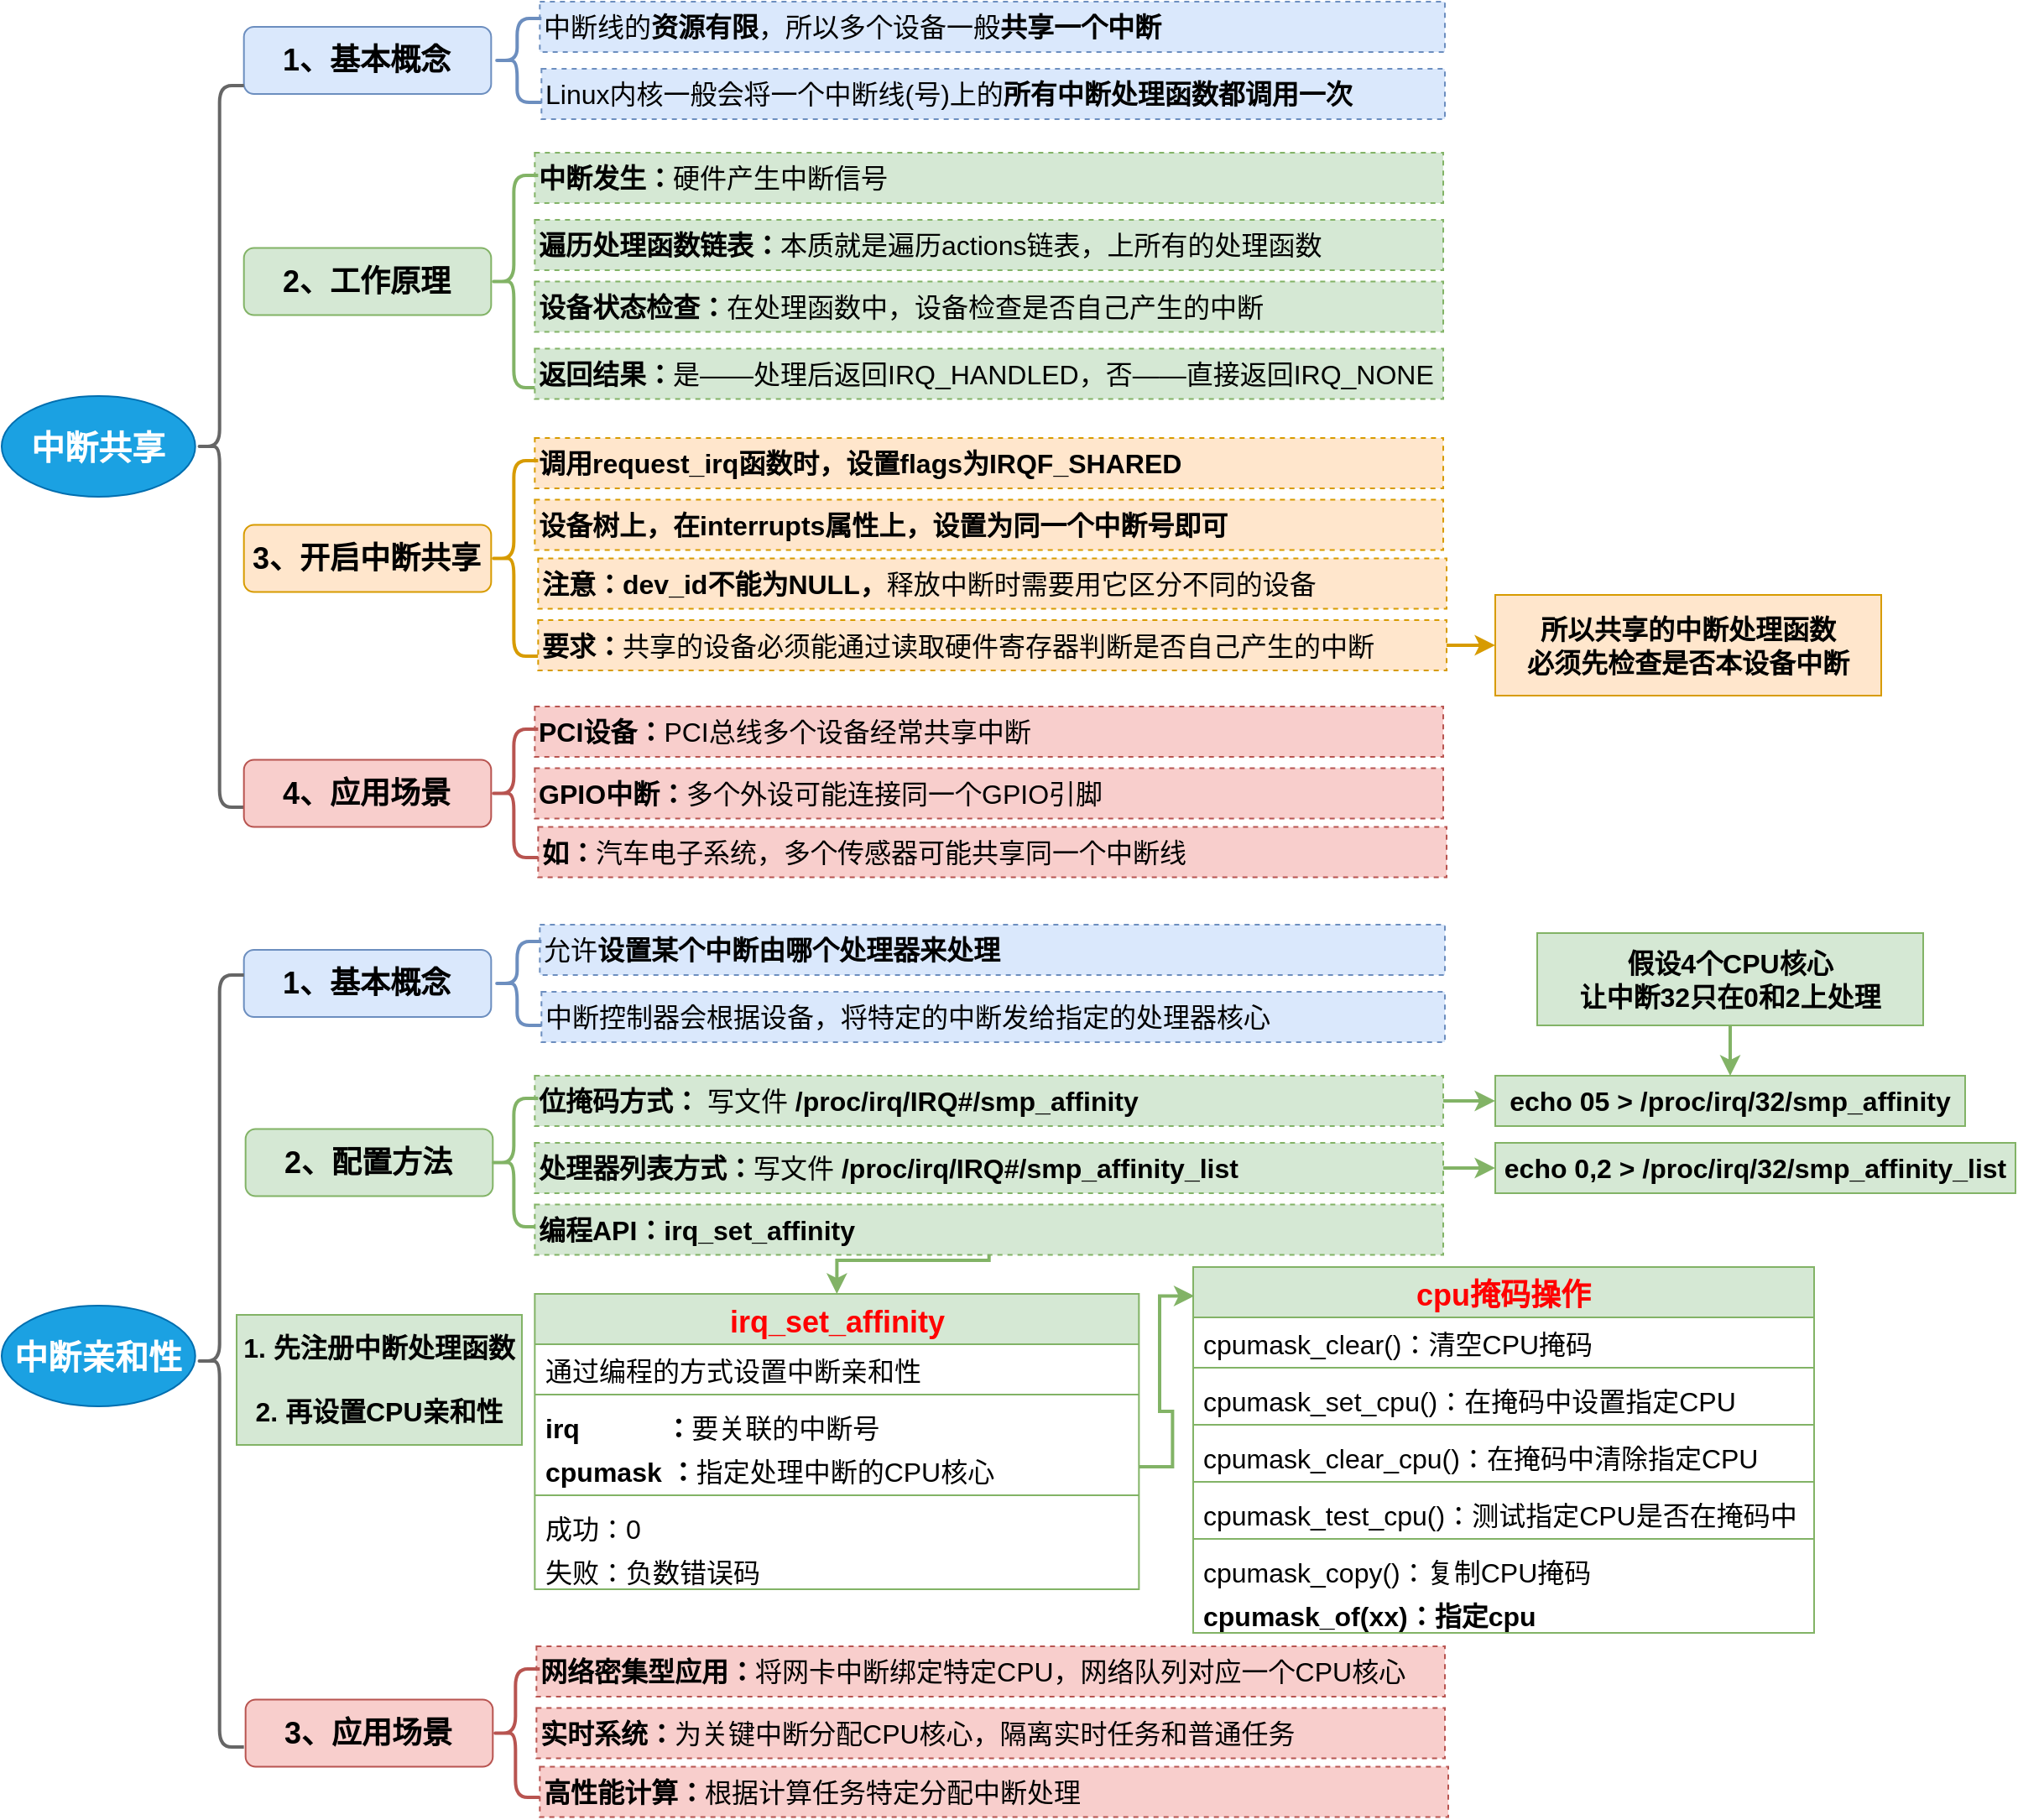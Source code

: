 <mxfile version="27.0.9">
  <diagram name="第 1 页" id="IJzpOib294g5p_OWRGwV">
    <mxGraphModel dx="2066" dy="2855" grid="1" gridSize="10" guides="1" tooltips="1" connect="1" arrows="1" fold="1" page="1" pageScale="1" pageWidth="1169" pageHeight="1654" math="0" shadow="0">
      <root>
        <mxCell id="0" />
        <mxCell id="1" parent="0" />
        <mxCell id="azhI_IpdhpdGgQq5YiUR-5" value="&lt;h2&gt;&lt;font style=&quot;font-size: 18px;&quot;&gt;2、工作原理&lt;/font&gt;&lt;/h2&gt;" style="rounded=1;whiteSpace=wrap;html=1;fillColor=#d5e8d4;strokeColor=#82b366;fontStyle=1" vertex="1" parent="1">
          <mxGeometry x="304.34" y="136.75" width="147.33" height="40" as="geometry" />
        </mxCell>
        <mxCell id="azhI_IpdhpdGgQq5YiUR-7" value="&lt;span style=&quot;font-size: 16px;&quot;&gt;&lt;b&gt;中断发生：&lt;/b&gt;硬件产生中断信号&lt;/span&gt;" style="text;html=1;align=left;verticalAlign=middle;whiteSpace=wrap;rounded=0;fillColor=#d5e8d4;strokeColor=#82b366;dashed=1;fontSize=14;" vertex="1" parent="1">
          <mxGeometry x="477.68" y="80" width="541.33" height="30" as="geometry" />
        </mxCell>
        <mxCell id="azhI_IpdhpdGgQq5YiUR-27" value="" style="shape=curlyBracket;whiteSpace=wrap;html=1;rounded=1;labelPosition=left;verticalLabelPosition=middle;align=right;verticalAlign=middle;fillColor=#d5e8d4;strokeColor=#82b366;strokeWidth=2;" vertex="1" parent="1">
          <mxGeometry x="450.68" y="93.5" width="29" height="126.5" as="geometry" />
        </mxCell>
        <mxCell id="azhI_IpdhpdGgQq5YiUR-29" value="&lt;h2&gt;&lt;font style=&quot;font-size: 18px;&quot;&gt;1、基本概念&lt;/font&gt;&lt;/h2&gt;" style="rounded=1;whiteSpace=wrap;html=1;fillColor=#dae8fc;strokeColor=#6c8ebf;fontStyle=1" vertex="1" parent="1">
          <mxGeometry x="304.34" y="5" width="147.33" height="40" as="geometry" />
        </mxCell>
        <mxCell id="azhI_IpdhpdGgQq5YiUR-32" value="&lt;span style=&quot;font-size: 16px;&quot;&gt;中断线的&lt;b&gt;资源有限&lt;/b&gt;，所以多个设备一般&lt;b&gt;共享一个中断&lt;/b&gt;&lt;/span&gt;" style="text;html=1;align=left;verticalAlign=middle;whiteSpace=wrap;rounded=0;fillColor=#dae8fc;strokeColor=#6c8ebf;dashed=1;fontSize=14;" vertex="1" parent="1">
          <mxGeometry x="480.67" y="-10" width="539.33" height="30" as="geometry" />
        </mxCell>
        <mxCell id="azhI_IpdhpdGgQq5YiUR-43" value="&lt;h1&gt;&lt;span style=&quot;font-size: 20px;&quot;&gt;中断共享&lt;/span&gt;&lt;/h1&gt;" style="ellipse;whiteSpace=wrap;html=1;fillColor=#1ba1e2;strokeColor=#006EAF;fontColor=#ffffff;fontStyle=1" vertex="1" parent="1">
          <mxGeometry x="160" y="225" width="115.34" height="60" as="geometry" />
        </mxCell>
        <mxCell id="azhI_IpdhpdGgQq5YiUR-45" value="" style="shape=curlyBracket;whiteSpace=wrap;html=1;rounded=1;labelPosition=left;verticalLabelPosition=middle;align=right;verticalAlign=middle;fillColor=#f5f5f5;strokeColor=#666666;strokeWidth=2;fontColor=#333333;" vertex="1" parent="1">
          <mxGeometry x="275.34" y="40" width="29" height="430" as="geometry" />
        </mxCell>
        <mxCell id="azhI_IpdhpdGgQq5YiUR-48" value="&lt;span style=&quot;font-size: 16px;&quot;&gt;Linux内核一般会将一个中断线(号)上的&lt;b&gt;所有中断处理函数都调用一次&lt;/b&gt;&lt;/span&gt;" style="text;html=1;align=left;verticalAlign=middle;whiteSpace=wrap;rounded=0;fillColor=#dae8fc;strokeColor=#6c8ebf;dashed=1;fontSize=14;" vertex="1" parent="1">
          <mxGeometry x="481.66" y="30" width="538.34" height="30" as="geometry" />
        </mxCell>
        <mxCell id="azhI_IpdhpdGgQq5YiUR-49" value="" style="shape=curlyBracket;whiteSpace=wrap;html=1;rounded=1;labelPosition=left;verticalLabelPosition=middle;align=right;verticalAlign=middle;fillColor=#dae8fc;strokeColor=#6c8ebf;strokeWidth=2;" vertex="1" parent="1">
          <mxGeometry x="452.66" width="29" height="50" as="geometry" />
        </mxCell>
        <mxCell id="azhI_IpdhpdGgQq5YiUR-51" value="&lt;span style=&quot;font-size: 16px;&quot;&gt;&lt;b&gt;遍历处理函数链表：&lt;/b&gt;本质就是遍历actions链表，上所有的处理函数&lt;/span&gt;" style="text;html=1;align=left;verticalAlign=middle;whiteSpace=wrap;rounded=0;fillColor=#d5e8d4;strokeColor=#82b366;dashed=1;fontSize=14;" vertex="1" parent="1">
          <mxGeometry x="477.68" y="120" width="541.33" height="30" as="geometry" />
        </mxCell>
        <mxCell id="azhI_IpdhpdGgQq5YiUR-52" value="&lt;span style=&quot;font-size: 16px;&quot;&gt;&lt;b&gt;设备状态检查：&lt;/b&gt;在处理函数中，设备检查是否自己产生的中断&lt;/span&gt;" style="text;html=1;align=left;verticalAlign=middle;whiteSpace=wrap;rounded=0;fillColor=#d5e8d4;strokeColor=#82b366;dashed=1;fontSize=14;" vertex="1" parent="1">
          <mxGeometry x="477.68" y="156.75" width="541.33" height="30" as="geometry" />
        </mxCell>
        <mxCell id="azhI_IpdhpdGgQq5YiUR-53" value="&lt;span style=&quot;font-size: 16px;&quot;&gt;&lt;b&gt;返回结果：&lt;/b&gt;是——处理后返回IRQ_HANDLED，否——直接返回IRQ_NONE&lt;/span&gt;" style="text;html=1;align=left;verticalAlign=middle;whiteSpace=wrap;rounded=0;fillColor=#d5e8d4;strokeColor=#82b366;dashed=1;fontSize=14;" vertex="1" parent="1">
          <mxGeometry x="477.68" y="196.75" width="541.33" height="30" as="geometry" />
        </mxCell>
        <mxCell id="azhI_IpdhpdGgQq5YiUR-55" value="&lt;h2&gt;&lt;font style=&quot;font-size: 18px;&quot;&gt;3、开启中断共享&lt;/font&gt;&lt;/h2&gt;" style="rounded=1;whiteSpace=wrap;html=1;fillColor=#ffe6cc;strokeColor=#d79b00;fontStyle=1" vertex="1" parent="1">
          <mxGeometry x="304.34" y="301.75" width="147.33" height="40" as="geometry" />
        </mxCell>
        <mxCell id="azhI_IpdhpdGgQq5YiUR-56" value="&lt;span style=&quot;font-size: 16px;&quot;&gt;&lt;b&gt;调用request_irq函数时，设置flags为IRQF_SHARED&lt;/b&gt;&lt;/span&gt;" style="text;html=1;align=left;verticalAlign=middle;whiteSpace=wrap;rounded=0;fillColor=#ffe6cc;strokeColor=#d79b00;dashed=1;fontSize=14;" vertex="1" parent="1">
          <mxGeometry x="477.68" y="250" width="541.33" height="30" as="geometry" />
        </mxCell>
        <mxCell id="azhI_IpdhpdGgQq5YiUR-57" value="" style="shape=curlyBracket;whiteSpace=wrap;html=1;rounded=1;labelPosition=left;verticalLabelPosition=middle;align=right;verticalAlign=middle;fillColor=#ffe6cc;strokeColor=#d79b00;strokeWidth=2;" vertex="1" parent="1">
          <mxGeometry x="450.68" y="263.5" width="29" height="116.5" as="geometry" />
        </mxCell>
        <mxCell id="azhI_IpdhpdGgQq5YiUR-58" value="&lt;span style=&quot;font-size: 16px;&quot;&gt;&lt;b&gt;注意：dev_id不能为NULL，&lt;/b&gt;释放中断时需要用它区分不同的设备&lt;/span&gt;" style="text;html=1;align=left;verticalAlign=middle;whiteSpace=wrap;rounded=0;fillColor=#ffe6cc;strokeColor=#d79b00;dashed=1;fontSize=14;" vertex="1" parent="1">
          <mxGeometry x="479.68" y="321.75" width="541.33" height="30" as="geometry" />
        </mxCell>
        <mxCell id="azhI_IpdhpdGgQq5YiUR-63" style="edgeStyle=orthogonalEdgeStyle;rounded=0;orthogonalLoop=1;jettySize=auto;html=1;entryX=0;entryY=0.5;entryDx=0;entryDy=0;fillColor=#ffe6cc;strokeColor=#d79b00;strokeWidth=2;" edge="1" parent="1" source="azhI_IpdhpdGgQq5YiUR-59" target="azhI_IpdhpdGgQq5YiUR-62">
          <mxGeometry relative="1" as="geometry" />
        </mxCell>
        <mxCell id="azhI_IpdhpdGgQq5YiUR-59" value="&lt;span style=&quot;font-size: 16px;&quot;&gt;&lt;b&gt;要求：&lt;/b&gt;共享的设备必须能通过读取硬件寄存器判断是否自己产生的中断&lt;/span&gt;" style="text;html=1;align=left;verticalAlign=middle;whiteSpace=wrap;rounded=0;fillColor=#ffe6cc;strokeColor=#d79b00;dashed=1;fontSize=14;" vertex="1" parent="1">
          <mxGeometry x="479.68" y="358.5" width="541.33" height="30" as="geometry" />
        </mxCell>
        <mxCell id="azhI_IpdhpdGgQq5YiUR-61" value="&lt;span style=&quot;font-size: 16px;&quot;&gt;&lt;b&gt;设备树上，在interrupts属性上，设置为同一个中断号即可&lt;/b&gt;&lt;/span&gt;" style="text;html=1;align=left;verticalAlign=middle;whiteSpace=wrap;rounded=0;fillColor=#ffe6cc;strokeColor=#d79b00;dashed=1;fontSize=14;" vertex="1" parent="1">
          <mxGeometry x="477.68" y="286.75" width="541.33" height="30" as="geometry" />
        </mxCell>
        <mxCell id="azhI_IpdhpdGgQq5YiUR-62" value="&lt;span style=&quot;font-size: 16px;&quot;&gt;&lt;b&gt;所以共享的中断处理函数&lt;br&gt;必须先检查是否本设备中断&lt;/b&gt;&lt;/span&gt;" style="rounded=0;whiteSpace=wrap;html=1;fillColor=#ffe6cc;strokeColor=#d79b00;" vertex="1" parent="1">
          <mxGeometry x="1050" y="343.5" width="230" height="60" as="geometry" />
        </mxCell>
        <mxCell id="azhI_IpdhpdGgQq5YiUR-64" value="&lt;h2&gt;&lt;font style=&quot;font-size: 18px;&quot;&gt;4、应用场景&lt;/font&gt;&lt;/h2&gt;" style="rounded=1;whiteSpace=wrap;html=1;fillColor=#f8cecc;strokeColor=#b85450;fontStyle=1" vertex="1" parent="1">
          <mxGeometry x="304.34" y="441.75" width="147.33" height="40" as="geometry" />
        </mxCell>
        <mxCell id="azhI_IpdhpdGgQq5YiUR-65" value="&lt;span style=&quot;font-size: 16px;&quot;&gt;&lt;b&gt;PCI设备：&lt;/b&gt;PCI总线多个设备经常共享中断&lt;/span&gt;" style="text;html=1;align=left;verticalAlign=middle;whiteSpace=wrap;rounded=0;fillColor=#f8cecc;strokeColor=#b85450;dashed=1;fontSize=14;" vertex="1" parent="1">
          <mxGeometry x="477.68" y="410" width="541.33" height="30" as="geometry" />
        </mxCell>
        <mxCell id="azhI_IpdhpdGgQq5YiUR-66" value="" style="shape=curlyBracket;whiteSpace=wrap;html=1;rounded=1;labelPosition=left;verticalLabelPosition=middle;align=right;verticalAlign=middle;fillColor=#f8cecc;strokeColor=#b85450;strokeWidth=2;" vertex="1" parent="1">
          <mxGeometry x="450.68" y="423.5" width="29" height="76.5" as="geometry" />
        </mxCell>
        <mxCell id="azhI_IpdhpdGgQq5YiUR-67" value="&lt;span style=&quot;font-size: 16px;&quot;&gt;&lt;b&gt;如：&lt;/b&gt;汽车电子系统，多个传感器可能共享同一个中断线&lt;/span&gt;" style="text;html=1;align=left;verticalAlign=middle;whiteSpace=wrap;rounded=0;fillColor=#f8cecc;strokeColor=#b85450;dashed=1;fontSize=14;" vertex="1" parent="1">
          <mxGeometry x="479.68" y="481.75" width="541.33" height="30" as="geometry" />
        </mxCell>
        <mxCell id="azhI_IpdhpdGgQq5YiUR-69" value="&lt;span style=&quot;font-size: 16px;&quot;&gt;&lt;b&gt;GPIO中断：&lt;/b&gt;多个外设可能连接同一个GPIO引脚&lt;/span&gt;" style="text;html=1;align=left;verticalAlign=middle;whiteSpace=wrap;rounded=0;fillColor=#f8cecc;strokeColor=#b85450;dashed=1;fontSize=14;" vertex="1" parent="1">
          <mxGeometry x="477.68" y="446.75" width="541.33" height="30" as="geometry" />
        </mxCell>
        <mxCell id="azhI_IpdhpdGgQq5YiUR-70" value="&lt;h2&gt;&lt;font style=&quot;font-size: 18px;&quot;&gt;2、配置方法&lt;/font&gt;&lt;/h2&gt;" style="rounded=1;whiteSpace=wrap;html=1;fillColor=#d5e8d4;strokeColor=#82b366;fontStyle=1" vertex="1" parent="1">
          <mxGeometry x="305.33" y="661.75" width="147.33" height="40" as="geometry" />
        </mxCell>
        <mxCell id="azhI_IpdhpdGgQq5YiUR-99" style="edgeStyle=orthogonalEdgeStyle;rounded=0;orthogonalLoop=1;jettySize=auto;html=1;entryX=0;entryY=0.5;entryDx=0;entryDy=0;fillColor=#d5e8d4;strokeColor=#82b366;strokeWidth=2;" edge="1" parent="1" source="azhI_IpdhpdGgQq5YiUR-71" target="azhI_IpdhpdGgQq5YiUR-96">
          <mxGeometry relative="1" as="geometry" />
        </mxCell>
        <mxCell id="azhI_IpdhpdGgQq5YiUR-71" value="&lt;span style=&quot;font-size: 16px;&quot;&gt;&lt;b&gt;位掩码方式： &lt;/b&gt;写文件 &lt;b&gt;/proc/irq/IRQ#/smp_affinity&lt;/b&gt;&lt;/span&gt;" style="text;html=1;align=left;verticalAlign=middle;whiteSpace=wrap;rounded=0;fillColor=#d5e8d4;strokeColor=#82b366;dashed=1;fontSize=14;" vertex="1" parent="1">
          <mxGeometry x="477.68" y="630" width="541.33" height="30" as="geometry" />
        </mxCell>
        <mxCell id="azhI_IpdhpdGgQq5YiUR-72" value="" style="shape=curlyBracket;whiteSpace=wrap;html=1;rounded=1;labelPosition=left;verticalLabelPosition=middle;align=right;verticalAlign=middle;fillColor=#d5e8d4;strokeColor=#82b366;strokeWidth=2;" vertex="1" parent="1">
          <mxGeometry x="450.68" y="643.5" width="29" height="76.5" as="geometry" />
        </mxCell>
        <mxCell id="azhI_IpdhpdGgQq5YiUR-73" value="&lt;h2&gt;&lt;font style=&quot;font-size: 18px;&quot;&gt;1、基本概念&lt;/font&gt;&lt;/h2&gt;" style="rounded=1;whiteSpace=wrap;html=1;fillColor=#dae8fc;strokeColor=#6c8ebf;fontStyle=1" vertex="1" parent="1">
          <mxGeometry x="304.34" y="555" width="147.33" height="40" as="geometry" />
        </mxCell>
        <mxCell id="azhI_IpdhpdGgQq5YiUR-74" value="&lt;span style=&quot;font-size: 16px;&quot;&gt;允许&lt;b&gt;设置某个中断由哪个处理器来处理&lt;/b&gt;&lt;/span&gt;" style="text;html=1;align=left;verticalAlign=middle;whiteSpace=wrap;rounded=0;fillColor=#dae8fc;strokeColor=#6c8ebf;dashed=1;fontSize=14;" vertex="1" parent="1">
          <mxGeometry x="480.67" y="540" width="539.33" height="30" as="geometry" />
        </mxCell>
        <mxCell id="azhI_IpdhpdGgQq5YiUR-75" value="&lt;h1&gt;&lt;span style=&quot;font-size: 20px;&quot;&gt;中断亲和性&lt;/span&gt;&lt;/h1&gt;" style="ellipse;whiteSpace=wrap;html=1;fillColor=#1ba1e2;strokeColor=#006EAF;fontColor=#ffffff;fontStyle=1" vertex="1" parent="1">
          <mxGeometry x="160" y="767" width="115.34" height="60" as="geometry" />
        </mxCell>
        <mxCell id="azhI_IpdhpdGgQq5YiUR-76" value="" style="shape=curlyBracket;whiteSpace=wrap;html=1;rounded=1;labelPosition=left;verticalLabelPosition=middle;align=right;verticalAlign=middle;fillColor=#f5f5f5;strokeColor=#666666;strokeWidth=2;fontColor=#333333;" vertex="1" parent="1">
          <mxGeometry x="275.34" y="570" width="29" height="460" as="geometry" />
        </mxCell>
        <mxCell id="azhI_IpdhpdGgQq5YiUR-77" value="&lt;span style=&quot;font-size: 16px;&quot;&gt;中断控制器会根据设备，将特定的中断发给指定的处理器核心&lt;/span&gt;" style="text;html=1;align=left;verticalAlign=middle;whiteSpace=wrap;rounded=0;fillColor=#dae8fc;strokeColor=#6c8ebf;dashed=1;fontSize=14;" vertex="1" parent="1">
          <mxGeometry x="481.66" y="580" width="538.34" height="30" as="geometry" />
        </mxCell>
        <mxCell id="azhI_IpdhpdGgQq5YiUR-78" value="" style="shape=curlyBracket;whiteSpace=wrap;html=1;rounded=1;labelPosition=left;verticalLabelPosition=middle;align=right;verticalAlign=middle;fillColor=#dae8fc;strokeColor=#6c8ebf;strokeWidth=2;" vertex="1" parent="1">
          <mxGeometry x="452.66" y="550" width="29" height="50" as="geometry" />
        </mxCell>
        <mxCell id="azhI_IpdhpdGgQq5YiUR-100" style="edgeStyle=orthogonalEdgeStyle;rounded=0;orthogonalLoop=1;jettySize=auto;html=1;entryX=0;entryY=0.5;entryDx=0;entryDy=0;fillColor=#d5e8d4;strokeColor=#82b366;strokeWidth=2;" edge="1" parent="1" source="azhI_IpdhpdGgQq5YiUR-79" target="azhI_IpdhpdGgQq5YiUR-98">
          <mxGeometry relative="1" as="geometry" />
        </mxCell>
        <mxCell id="azhI_IpdhpdGgQq5YiUR-79" value="&lt;span style=&quot;font-size: 16px;&quot;&gt;&lt;b&gt;处理器列表方式：&lt;/b&gt;写文件 &lt;b&gt;/proc/irq/IRQ#/smp_affinity_list&lt;/b&gt;&lt;/span&gt;" style="text;html=1;align=left;verticalAlign=middle;whiteSpace=wrap;rounded=0;fillColor=#d5e8d4;strokeColor=#82b366;dashed=1;fontSize=14;" vertex="1" parent="1">
          <mxGeometry x="477.68" y="670" width="541.33" height="30" as="geometry" />
        </mxCell>
        <mxCell id="azhI_IpdhpdGgQq5YiUR-133" style="edgeStyle=orthogonalEdgeStyle;rounded=0;orthogonalLoop=1;jettySize=auto;html=1;entryX=0.5;entryY=0;entryDx=0;entryDy=0;fillColor=#d5e8d4;strokeColor=#82b366;strokeWidth=2;" edge="1" parent="1" source="azhI_IpdhpdGgQq5YiUR-80" target="azhI_IpdhpdGgQq5YiUR-103">
          <mxGeometry relative="1" as="geometry">
            <Array as="points">
              <mxPoint x="748" y="740" />
              <mxPoint x="658" y="740" />
            </Array>
          </mxGeometry>
        </mxCell>
        <mxCell id="azhI_IpdhpdGgQq5YiUR-80" value="&lt;span style=&quot;font-size: 16px;&quot;&gt;&lt;b&gt;编程API：irq_set_affinity&lt;/b&gt;&lt;/span&gt;" style="text;html=1;align=left;verticalAlign=middle;whiteSpace=wrap;rounded=0;fillColor=#d5e8d4;strokeColor=#82b366;dashed=1;fontSize=14;" vertex="1" parent="1">
          <mxGeometry x="477.68" y="706.75" width="541.33" height="30" as="geometry" />
        </mxCell>
        <mxCell id="azhI_IpdhpdGgQq5YiUR-90" value="&lt;h2&gt;&lt;font style=&quot;font-size: 18px;&quot;&gt;3、应用场景&lt;/font&gt;&lt;/h2&gt;" style="rounded=1;whiteSpace=wrap;html=1;fillColor=#f8cecc;strokeColor=#b85450;fontStyle=1" vertex="1" parent="1">
          <mxGeometry x="305.33" y="1001.75" width="147.33" height="40" as="geometry" />
        </mxCell>
        <mxCell id="azhI_IpdhpdGgQq5YiUR-91" value="&lt;span style=&quot;font-size: 16px;&quot;&gt;&lt;b&gt;网络密集型应用：&lt;/b&gt;将网卡中断绑定特定CPU，网络队列对应一个CPU核心&lt;/span&gt;" style="text;html=1;align=left;verticalAlign=middle;whiteSpace=wrap;rounded=0;fillColor=#f8cecc;strokeColor=#b85450;dashed=1;fontSize=14;" vertex="1" parent="1">
          <mxGeometry x="478.67" y="970" width="541.33" height="30" as="geometry" />
        </mxCell>
        <mxCell id="azhI_IpdhpdGgQq5YiUR-92" value="" style="shape=curlyBracket;whiteSpace=wrap;html=1;rounded=1;labelPosition=left;verticalLabelPosition=middle;align=right;verticalAlign=middle;fillColor=#f8cecc;strokeColor=#b85450;strokeWidth=2;" vertex="1" parent="1">
          <mxGeometry x="451.67" y="983.5" width="29" height="76.5" as="geometry" />
        </mxCell>
        <mxCell id="azhI_IpdhpdGgQq5YiUR-93" value="&lt;span style=&quot;font-size: 16px;&quot;&gt;&lt;b&gt;高性能计算：&lt;/b&gt;根据计算任务特定分配中断处理&lt;/span&gt;" style="text;html=1;align=left;verticalAlign=middle;whiteSpace=wrap;rounded=0;fillColor=#f8cecc;strokeColor=#b85450;dashed=1;fontSize=14;" vertex="1" parent="1">
          <mxGeometry x="480.67" y="1041.75" width="541.33" height="30" as="geometry" />
        </mxCell>
        <mxCell id="azhI_IpdhpdGgQq5YiUR-94" value="&lt;span style=&quot;font-size: 16px;&quot;&gt;&lt;b&gt;实时系统：&lt;/b&gt;为关键中断分配CPU核心，隔离实时任务和普通任务&lt;/span&gt;" style="text;html=1;align=left;verticalAlign=middle;whiteSpace=wrap;rounded=0;fillColor=#f8cecc;strokeColor=#b85450;dashed=1;fontSize=14;" vertex="1" parent="1">
          <mxGeometry x="478.67" y="1006.75" width="541.33" height="30" as="geometry" />
        </mxCell>
        <mxCell id="azhI_IpdhpdGgQq5YiUR-102" style="edgeStyle=orthogonalEdgeStyle;rounded=0;orthogonalLoop=1;jettySize=auto;html=1;entryX=0.5;entryY=0;entryDx=0;entryDy=0;fillColor=#d5e8d4;strokeColor=#82b366;strokeWidth=2;" edge="1" parent="1" source="azhI_IpdhpdGgQq5YiUR-95" target="azhI_IpdhpdGgQq5YiUR-96">
          <mxGeometry relative="1" as="geometry" />
        </mxCell>
        <mxCell id="azhI_IpdhpdGgQq5YiUR-95" value="&lt;span style=&quot;font-size: 16px;&quot;&gt;&lt;b&gt;假设4个CPU核心&lt;br&gt;让中断32只在0和2上处理&lt;/b&gt;&lt;/span&gt;" style="rounded=0;whiteSpace=wrap;html=1;fillColor=#d5e8d4;strokeColor=#82b366;" vertex="1" parent="1">
          <mxGeometry x="1075" y="545" width="230" height="55" as="geometry" />
        </mxCell>
        <mxCell id="azhI_IpdhpdGgQq5YiUR-96" value="&lt;span style=&quot;font-size: 16px;&quot;&gt;&lt;b&gt;echo 05 &amp;gt; /proc/irq/32/smp_affinity&lt;/b&gt;&lt;/span&gt;" style="rounded=0;whiteSpace=wrap;html=1;fillColor=#d5e8d4;strokeColor=#82b366;" vertex="1" parent="1">
          <mxGeometry x="1050" y="630" width="280" height="30" as="geometry" />
        </mxCell>
        <mxCell id="azhI_IpdhpdGgQq5YiUR-98" value="&lt;span style=&quot;font-size: 16px;&quot;&gt;&lt;b&gt;echo 0,2 &amp;gt; /proc/irq/32/smp_affinity_list&lt;/b&gt;&lt;/span&gt;" style="rounded=0;whiteSpace=wrap;html=1;fillColor=#d5e8d4;strokeColor=#82b366;" vertex="1" parent="1">
          <mxGeometry x="1050" y="670" width="310" height="30" as="geometry" />
        </mxCell>
        <mxCell id="azhI_IpdhpdGgQq5YiUR-103" value="&lt;font color=&quot;#ff0000&quot;&gt;&lt;span style=&quot;font-size: 18px;&quot;&gt;irq_set_affinity&lt;/span&gt;&lt;/font&gt;" style="swimlane;fontStyle=1;align=center;verticalAlign=top;childLayout=stackLayout;horizontal=1;startSize=30;horizontalStack=0;resizeParent=1;resizeParentMax=0;resizeLast=0;collapsible=1;marginBottom=0;whiteSpace=wrap;html=1;fillColor=#d5e8d4;strokeColor=#82b366;" vertex="1" parent="1">
          <mxGeometry x="477.68" y="760" width="360" height="176" as="geometry" />
        </mxCell>
        <mxCell id="azhI_IpdhpdGgQq5YiUR-104" value="&lt;span style=&quot;font-size: 16px;&quot;&gt;通过编程的方式设置中断亲和性&lt;/span&gt;" style="text;strokeColor=none;fillColor=none;align=left;verticalAlign=top;spacingLeft=4;spacingRight=4;overflow=hidden;rotatable=0;points=[[0,0.5],[1,0.5]];portConstraint=eastwest;whiteSpace=wrap;html=1;" vertex="1" parent="azhI_IpdhpdGgQq5YiUR-103">
          <mxGeometry y="30" width="360" height="26" as="geometry" />
        </mxCell>
        <mxCell id="azhI_IpdhpdGgQq5YiUR-105" value="" style="line;strokeWidth=1;fillColor=none;align=left;verticalAlign=middle;spacingTop=-1;spacingLeft=3;spacingRight=3;rotatable=0;labelPosition=right;points=[];portConstraint=eastwest;strokeColor=inherit;" vertex="1" parent="azhI_IpdhpdGgQq5YiUR-103">
          <mxGeometry y="56" width="360" height="8" as="geometry" />
        </mxCell>
        <mxCell id="azhI_IpdhpdGgQq5YiUR-106" value="&lt;span style=&quot;font-size: 16px;&quot;&gt;&lt;b&gt;irq&lt;span style=&quot;white-space: pre;&quot;&gt;&#x9;&lt;/span&gt;&lt;span style=&quot;white-space: pre;&quot;&gt;&#x9;&lt;/span&gt;：&lt;/b&gt;要关联的中断号&lt;/span&gt;" style="text;strokeColor=none;fillColor=none;align=left;verticalAlign=top;spacingLeft=4;spacingRight=4;overflow=hidden;rotatable=0;points=[[0,0.5],[1,0.5]];portConstraint=eastwest;whiteSpace=wrap;html=1;" vertex="1" parent="azhI_IpdhpdGgQq5YiUR-103">
          <mxGeometry y="64" width="360" height="26" as="geometry" />
        </mxCell>
        <mxCell id="azhI_IpdhpdGgQq5YiUR-107" value="&lt;span style=&quot;font-size: 16px;&quot;&gt;&lt;b&gt;cpumask ：&lt;/b&gt;指定处理中断的CPU核心&lt;/span&gt;" style="text;strokeColor=none;fillColor=none;align=left;verticalAlign=top;spacingLeft=4;spacingRight=4;overflow=hidden;rotatable=0;points=[[0,0.5],[1,0.5]];portConstraint=eastwest;whiteSpace=wrap;html=1;" vertex="1" parent="azhI_IpdhpdGgQq5YiUR-103">
          <mxGeometry y="90" width="360" height="26" as="geometry" />
        </mxCell>
        <mxCell id="azhI_IpdhpdGgQq5YiUR-111" value="" style="line;strokeWidth=1;fillColor=none;align=left;verticalAlign=middle;spacingTop=-1;spacingLeft=3;spacingRight=3;rotatable=0;labelPosition=right;points=[];portConstraint=eastwest;strokeColor=inherit;" vertex="1" parent="azhI_IpdhpdGgQq5YiUR-103">
          <mxGeometry y="116" width="360" height="8" as="geometry" />
        </mxCell>
        <mxCell id="azhI_IpdhpdGgQq5YiUR-112" value="&lt;span style=&quot;font-size: 16px;&quot;&gt;成功：0&lt;/span&gt;" style="text;strokeColor=none;fillColor=none;align=left;verticalAlign=top;spacingLeft=4;spacingRight=4;overflow=hidden;rotatable=0;points=[[0,0.5],[1,0.5]];portConstraint=eastwest;whiteSpace=wrap;html=1;" vertex="1" parent="azhI_IpdhpdGgQq5YiUR-103">
          <mxGeometry y="124" width="360" height="26" as="geometry" />
        </mxCell>
        <mxCell id="azhI_IpdhpdGgQq5YiUR-113" value="&lt;span style=&quot;font-size: 16px;&quot;&gt;失败：负数错误码&lt;/span&gt;" style="text;strokeColor=none;fillColor=none;align=left;verticalAlign=top;spacingLeft=4;spacingRight=4;overflow=hidden;rotatable=0;points=[[0,0.5],[1,0.5]];portConstraint=eastwest;whiteSpace=wrap;html=1;" vertex="1" parent="azhI_IpdhpdGgQq5YiUR-103">
          <mxGeometry y="150" width="360" height="26" as="geometry" />
        </mxCell>
        <mxCell id="azhI_IpdhpdGgQq5YiUR-114" value="&lt;font color=&quot;#ff0000&quot;&gt;&lt;span style=&quot;font-size: 18px;&quot;&gt;cpu掩码操作&lt;/span&gt;&lt;/font&gt;" style="swimlane;fontStyle=1;align=center;verticalAlign=top;childLayout=stackLayout;horizontal=1;startSize=30;horizontalStack=0;resizeParent=1;resizeParentMax=0;resizeLast=0;collapsible=1;marginBottom=0;whiteSpace=wrap;html=1;fillColor=#d5e8d4;strokeColor=#82b366;" vertex="1" parent="1">
          <mxGeometry x="870" y="744" width="370" height="218" as="geometry" />
        </mxCell>
        <mxCell id="azhI_IpdhpdGgQq5YiUR-115" value="&lt;span style=&quot;font-size: 16px;&quot;&gt;cpumask_clear()：清空CPU掩码&lt;/span&gt;" style="text;strokeColor=none;fillColor=none;align=left;verticalAlign=top;spacingLeft=4;spacingRight=4;overflow=hidden;rotatable=0;points=[[0,0.5],[1,0.5]];portConstraint=eastwest;whiteSpace=wrap;html=1;" vertex="1" parent="azhI_IpdhpdGgQq5YiUR-114">
          <mxGeometry y="30" width="370" height="26" as="geometry" />
        </mxCell>
        <mxCell id="azhI_IpdhpdGgQq5YiUR-116" value="" style="line;strokeWidth=1;fillColor=none;align=left;verticalAlign=middle;spacingTop=-1;spacingLeft=3;spacingRight=3;rotatable=0;labelPosition=right;points=[];portConstraint=eastwest;strokeColor=inherit;" vertex="1" parent="azhI_IpdhpdGgQq5YiUR-114">
          <mxGeometry y="56" width="370" height="8" as="geometry" />
        </mxCell>
        <mxCell id="azhI_IpdhpdGgQq5YiUR-117" value="&lt;span style=&quot;font-size: 16px;&quot;&gt;cpumask_set_cpu()：在掩码中设置指定CPU&lt;/span&gt;" style="text;strokeColor=none;fillColor=none;align=left;verticalAlign=top;spacingLeft=4;spacingRight=4;overflow=hidden;rotatable=0;points=[[0,0.5],[1,0.5]];portConstraint=eastwest;whiteSpace=wrap;html=1;" vertex="1" parent="azhI_IpdhpdGgQq5YiUR-114">
          <mxGeometry y="64" width="370" height="26" as="geometry" />
        </mxCell>
        <mxCell id="azhI_IpdhpdGgQq5YiUR-119" value="" style="line;strokeWidth=1;fillColor=none;align=left;verticalAlign=middle;spacingTop=-1;spacingLeft=3;spacingRight=3;rotatable=0;labelPosition=right;points=[];portConstraint=eastwest;strokeColor=inherit;" vertex="1" parent="azhI_IpdhpdGgQq5YiUR-114">
          <mxGeometry y="90" width="370" height="8" as="geometry" />
        </mxCell>
        <mxCell id="azhI_IpdhpdGgQq5YiUR-123" value="&lt;span style=&quot;font-size: 16px;&quot;&gt;cpumask_clear_cpu()：在掩码中清除指定CPU&lt;/span&gt;" style="text;strokeColor=none;fillColor=none;align=left;verticalAlign=top;spacingLeft=4;spacingRight=4;overflow=hidden;rotatable=0;points=[[0,0.5],[1,0.5]];portConstraint=eastwest;whiteSpace=wrap;html=1;" vertex="1" parent="azhI_IpdhpdGgQq5YiUR-114">
          <mxGeometry y="98" width="370" height="26" as="geometry" />
        </mxCell>
        <mxCell id="azhI_IpdhpdGgQq5YiUR-124" value="" style="line;strokeWidth=1;fillColor=none;align=left;verticalAlign=middle;spacingTop=-1;spacingLeft=3;spacingRight=3;rotatable=0;labelPosition=right;points=[];portConstraint=eastwest;strokeColor=inherit;" vertex="1" parent="azhI_IpdhpdGgQq5YiUR-114">
          <mxGeometry y="124" width="370" height="8" as="geometry" />
        </mxCell>
        <mxCell id="azhI_IpdhpdGgQq5YiUR-125" value="&lt;span style=&quot;font-size: 16px;&quot;&gt;cpumask_test_cpu()：测试指定CPU是否在掩码中&lt;/span&gt;" style="text;strokeColor=none;fillColor=none;align=left;verticalAlign=top;spacingLeft=4;spacingRight=4;overflow=hidden;rotatable=0;points=[[0,0.5],[1,0.5]];portConstraint=eastwest;whiteSpace=wrap;html=1;" vertex="1" parent="azhI_IpdhpdGgQq5YiUR-114">
          <mxGeometry y="132" width="370" height="26" as="geometry" />
        </mxCell>
        <mxCell id="azhI_IpdhpdGgQq5YiUR-126" value="" style="line;strokeWidth=1;fillColor=none;align=left;verticalAlign=middle;spacingTop=-1;spacingLeft=3;spacingRight=3;rotatable=0;labelPosition=right;points=[];portConstraint=eastwest;strokeColor=inherit;" vertex="1" parent="azhI_IpdhpdGgQq5YiUR-114">
          <mxGeometry y="158" width="370" height="8" as="geometry" />
        </mxCell>
        <mxCell id="azhI_IpdhpdGgQq5YiUR-127" value="&lt;span style=&quot;font-size: 16px;&quot;&gt;cpumask_copy()：复制CPU掩码&lt;/span&gt;" style="text;strokeColor=none;fillColor=none;align=left;verticalAlign=top;spacingLeft=4;spacingRight=4;overflow=hidden;rotatable=0;points=[[0,0.5],[1,0.5]];portConstraint=eastwest;whiteSpace=wrap;html=1;" vertex="1" parent="azhI_IpdhpdGgQq5YiUR-114">
          <mxGeometry y="166" width="370" height="26" as="geometry" />
        </mxCell>
        <mxCell id="azhI_IpdhpdGgQq5YiUR-135" value="&lt;span style=&quot;font-size: 16px;&quot;&gt;&lt;b&gt;cpumask_of(xx)：指定cpu&lt;/b&gt;&lt;/span&gt;" style="text;strokeColor=none;fillColor=none;align=left;verticalAlign=top;spacingLeft=4;spacingRight=4;overflow=hidden;rotatable=0;points=[[0,0.5],[1,0.5]];portConstraint=eastwest;whiteSpace=wrap;html=1;" vertex="1" parent="azhI_IpdhpdGgQq5YiUR-114">
          <mxGeometry y="192" width="370" height="26" as="geometry" />
        </mxCell>
        <mxCell id="azhI_IpdhpdGgQq5YiUR-134" style="edgeStyle=orthogonalEdgeStyle;rounded=0;orthogonalLoop=1;jettySize=auto;html=1;entryX=0.002;entryY=0.079;entryDx=0;entryDy=0;entryPerimeter=0;fillColor=#d5e8d4;strokeColor=#82b366;strokeWidth=2;" edge="1" parent="1" source="azhI_IpdhpdGgQq5YiUR-107" target="azhI_IpdhpdGgQq5YiUR-114">
          <mxGeometry relative="1" as="geometry" />
        </mxCell>
        <mxCell id="azhI_IpdhpdGgQq5YiUR-136" value="&lt;span style=&quot;font-size: 16px;&quot;&gt;&lt;b&gt;1. 先注册中断处理函数&lt;br&gt;&lt;br&gt;&lt;/b&gt;&lt;/span&gt;&lt;div&gt;&lt;span style=&quot;font-size: 16px;&quot;&gt;&lt;b&gt;2. 再设置CPU亲和性&lt;/b&gt;&lt;/span&gt;&lt;/div&gt;" style="rounded=0;whiteSpace=wrap;html=1;fillColor=#d5e8d4;strokeColor=#82b366;" vertex="1" parent="1">
          <mxGeometry x="300" y="772.5" width="170" height="77.5" as="geometry" />
        </mxCell>
      </root>
    </mxGraphModel>
  </diagram>
</mxfile>
